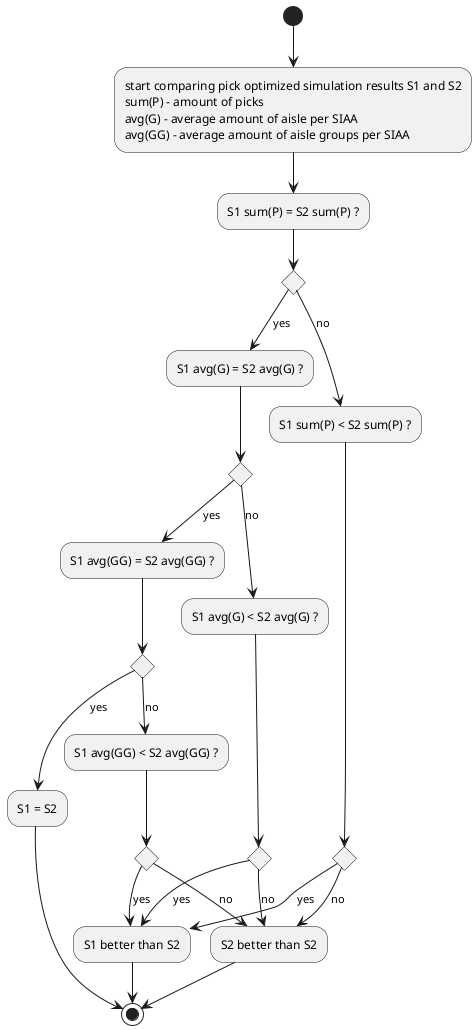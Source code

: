 @startuml
(*) --> "
start comparing pick optimized simulation results S1 and S2
sum(P) - amount of picks
avg(G) - average amount of aisle per SIAA
avg(GG) - average amount of aisle groups per SIAA
"
--> S1 sum(P) = S2 sum(P) ?
if "" then
    --> [yes] "S1 avg(G) = S2 avg(G) ?"
    if "" then
        --> [yes] "S1 avg(GG) = S2 avg(GG) ?"
        if "" then
            --> [yes] "S1 = S2"
            --> (*)
        else
            --> [no] "S1 avg(GG) < S2 avg(GG) ?"
            if "" then
                --> [yes] "S1 better than S2"
            else
                --> [no] "S2 better than S2"
            endif
        endif
    else
        --> [no] "S1 avg(G) < S2 avg(G) ?"
        if "" then
            --> [yes] "S1 better than S2"
        else
            --> [no] "S2 better than S2"
        endif
    endif
else
  --> [no] "S1 sum(P) < S2 sum(P) ?"
  if "" then
        --> [yes] "S1 better than S2"
        --> (*)
  else
        --> [no] "S2 better than S2"
        --> (*)
  endif
endif
@enduml
